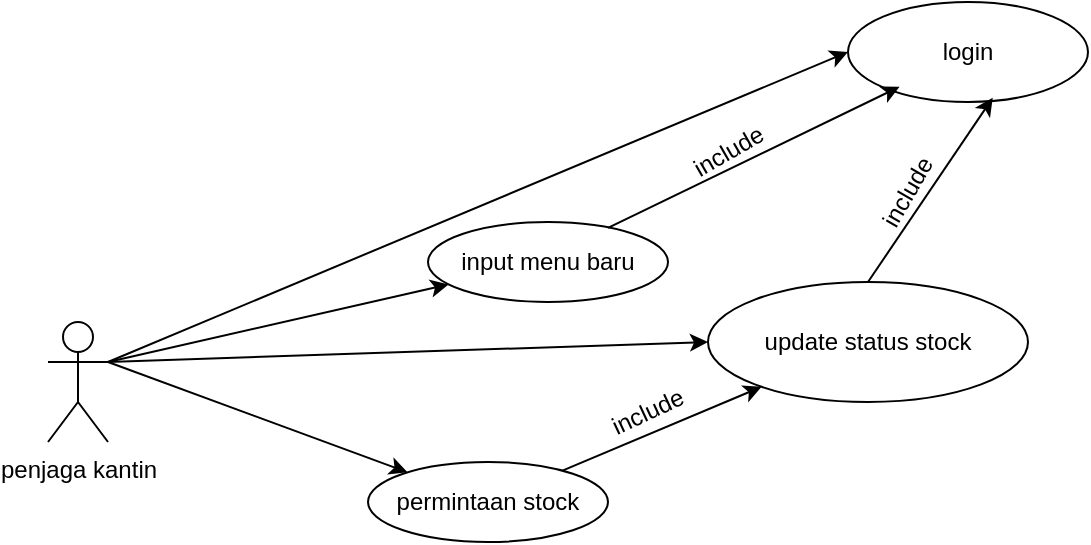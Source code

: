 <mxfile version="24.8.6">
  <diagram name="Page-1" id="-knH5uUlvBjElhwXGGyA">
    <mxGraphModel dx="1900" dy="557" grid="1" gridSize="10" guides="1" tooltips="1" connect="1" arrows="1" fold="1" page="1" pageScale="1" pageWidth="850" pageHeight="1100" math="0" shadow="0">
      <root>
        <mxCell id="0" />
        <mxCell id="1" parent="0" />
        <mxCell id="e4IndN7CPXICkh4UjXAd-269" value="penjaga kantin" style="shape=umlActor;verticalLabelPosition=bottom;verticalAlign=top;html=1;outlineConnect=0;" vertex="1" parent="1">
          <mxGeometry x="-810" y="210" width="30" height="60" as="geometry" />
        </mxCell>
        <mxCell id="e4IndN7CPXICkh4UjXAd-275" value="login" style="ellipse;whiteSpace=wrap;html=1;" vertex="1" parent="1">
          <mxGeometry x="-410" y="50" width="120" height="50" as="geometry" />
        </mxCell>
        <mxCell id="e4IndN7CPXICkh4UjXAd-277" value="" style="endArrow=classic;html=1;rounded=0;exitX=1;exitY=0.333;exitDx=0;exitDy=0;exitPerimeter=0;entryX=0;entryY=0.5;entryDx=0;entryDy=0;" edge="1" parent="1" source="e4IndN7CPXICkh4UjXAd-269" target="e4IndN7CPXICkh4UjXAd-275">
          <mxGeometry width="50" height="50" relative="1" as="geometry">
            <mxPoint x="-550" y="190" as="sourcePoint" />
            <mxPoint x="-500" y="140" as="targetPoint" />
          </mxGeometry>
        </mxCell>
        <mxCell id="e4IndN7CPXICkh4UjXAd-278" value="" style="endArrow=classic;html=1;rounded=0;exitX=1;exitY=0.333;exitDx=0;exitDy=0;exitPerimeter=0;" edge="1" parent="1" source="e4IndN7CPXICkh4UjXAd-269" target="e4IndN7CPXICkh4UjXAd-279">
          <mxGeometry width="50" height="50" relative="1" as="geometry">
            <mxPoint x="-550" y="190" as="sourcePoint" />
            <mxPoint x="-580" y="180" as="targetPoint" />
          </mxGeometry>
        </mxCell>
        <mxCell id="e4IndN7CPXICkh4UjXAd-279" value="input menu baru" style="ellipse;whiteSpace=wrap;html=1;" vertex="1" parent="1">
          <mxGeometry x="-620" y="160" width="120" height="40" as="geometry" />
        </mxCell>
        <mxCell id="e4IndN7CPXICkh4UjXAd-280" value="" style="endArrow=classic;html=1;rounded=0;entryX=0.215;entryY=0.847;entryDx=0;entryDy=0;entryPerimeter=0;exitX=0.945;exitY=0.274;exitDx=0;exitDy=0;exitPerimeter=0;" edge="1" parent="1" target="e4IndN7CPXICkh4UjXAd-275">
          <mxGeometry width="50" height="50" relative="1" as="geometry">
            <mxPoint x="-530.0" y="162.96" as="sourcePoint" />
            <mxPoint x="-380.48" y="92" as="targetPoint" />
          </mxGeometry>
        </mxCell>
        <mxCell id="e4IndN7CPXICkh4UjXAd-281" value="include" style="text;html=1;align=center;verticalAlign=middle;resizable=0;points=[];autosize=1;strokeColor=none;fillColor=none;rotation=-30;" vertex="1" parent="1">
          <mxGeometry x="-500" y="110" width="60" height="30" as="geometry" />
        </mxCell>
        <mxCell id="e4IndN7CPXICkh4UjXAd-283" value="" style="endArrow=classic;html=1;rounded=0;exitX=1;exitY=0.333;exitDx=0;exitDy=0;exitPerimeter=0;" edge="1" parent="1" source="e4IndN7CPXICkh4UjXAd-269">
          <mxGeometry width="50" height="50" relative="1" as="geometry">
            <mxPoint x="-440" y="240" as="sourcePoint" />
            <mxPoint x="-480" y="220" as="targetPoint" />
          </mxGeometry>
        </mxCell>
        <mxCell id="e4IndN7CPXICkh4UjXAd-284" value="update status stock" style="ellipse;whiteSpace=wrap;html=1;" vertex="1" parent="1">
          <mxGeometry x="-480" y="190" width="160" height="60" as="geometry" />
        </mxCell>
        <mxCell id="e4IndN7CPXICkh4UjXAd-285" value="" style="endArrow=classic;html=1;rounded=0;entryX=0.603;entryY=0.958;entryDx=0;entryDy=0;entryPerimeter=0;exitX=0.5;exitY=0;exitDx=0;exitDy=0;" edge="1" parent="1" source="e4IndN7CPXICkh4UjXAd-284" target="e4IndN7CPXICkh4UjXAd-275">
          <mxGeometry width="50" height="50" relative="1" as="geometry">
            <mxPoint x="-440" y="240" as="sourcePoint" />
            <mxPoint x="-390" y="190" as="targetPoint" />
          </mxGeometry>
        </mxCell>
        <mxCell id="e4IndN7CPXICkh4UjXAd-286" value="include" style="text;html=1;align=center;verticalAlign=middle;whiteSpace=wrap;rounded=0;rotation=-60;" vertex="1" parent="1">
          <mxGeometry x="-410" y="130" width="60" height="30" as="geometry" />
        </mxCell>
        <mxCell id="e4IndN7CPXICkh4UjXAd-288" value="" style="endArrow=classic;html=1;rounded=0;exitX=1;exitY=0.333;exitDx=0;exitDy=0;exitPerimeter=0;" edge="1" parent="1" source="e4IndN7CPXICkh4UjXAd-269" target="e4IndN7CPXICkh4UjXAd-289">
          <mxGeometry width="50" height="50" relative="1" as="geometry">
            <mxPoint x="-440" y="240" as="sourcePoint" />
            <mxPoint x="-630" y="260" as="targetPoint" />
          </mxGeometry>
        </mxCell>
        <mxCell id="e4IndN7CPXICkh4UjXAd-289" value="permintaan stock" style="ellipse;whiteSpace=wrap;html=1;" vertex="1" parent="1">
          <mxGeometry x="-650" y="280" width="120" height="40" as="geometry" />
        </mxCell>
        <mxCell id="e4IndN7CPXICkh4UjXAd-290" value="" style="endArrow=classic;html=1;rounded=0;" edge="1" parent="1" source="e4IndN7CPXICkh4UjXAd-289" target="e4IndN7CPXICkh4UjXAd-284">
          <mxGeometry width="50" height="50" relative="1" as="geometry">
            <mxPoint x="-430" y="220" as="sourcePoint" />
            <mxPoint x="-380" y="170" as="targetPoint" />
          </mxGeometry>
        </mxCell>
        <mxCell id="e4IndN7CPXICkh4UjXAd-291" value="include" style="text;html=1;align=center;verticalAlign=middle;whiteSpace=wrap;rounded=0;rotation=-25;" vertex="1" parent="1">
          <mxGeometry x="-540" y="240" width="60" height="30" as="geometry" />
        </mxCell>
      </root>
    </mxGraphModel>
  </diagram>
</mxfile>
